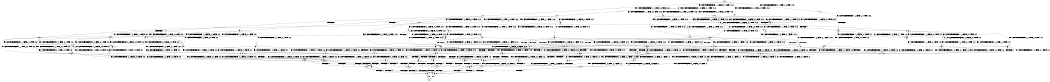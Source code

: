 digraph BCG {
size = "7, 10.5";
center = TRUE;
node [shape = circle];
0 [peripheries = 2];
0 -> 1 [label = "EX !0 !ATOMIC_EXCH_BRANCH (2, +1, TRUE, +0, 2, TRUE) !:0:1:2:"];
0 -> 2 [label = "EX !1 !ATOMIC_EXCH_BRANCH (1, +1, TRUE, +0, 2, TRUE) !:0:1:2:"];
0 -> 3 [label = "EX !2 !ATOMIC_EXCH_BRANCH (1, +0, FALSE, +0, 1, TRUE) !:0:1:2:"];
0 -> 4 [label = "EX !0 !ATOMIC_EXCH_BRANCH (2, +1, TRUE, +0, 2, TRUE) !:0:1:2:"];
1 -> 5 [label = "EX !2 !ATOMIC_EXCH_BRANCH (1, +0, FALSE, +0, 1, TRUE) !:0:1:2:"];
2 -> 6 [label = "EX !0 !ATOMIC_EXCH_BRANCH (2, +1, TRUE, +0, 2, TRUE) !:0:1:2:"];
2 -> 7 [label = "TERMINATE !1"];
2 -> 8 [label = "EX !2 !ATOMIC_EXCH_BRANCH (1, +0, FALSE, +0, 1, FALSE) !:0:1:2:"];
2 -> 9 [label = "EX !0 !ATOMIC_EXCH_BRANCH (2, +1, TRUE, +0, 2, TRUE) !:0:1:2:"];
3 -> 10 [label = "EX !0 !ATOMIC_EXCH_BRANCH (2, +1, TRUE, +0, 2, TRUE) !:0:1:2:"];
3 -> 11 [label = "EX !1 !ATOMIC_EXCH_BRANCH (1, +1, TRUE, +0, 2, TRUE) !:0:1:2:"];
3 -> 12 [label = "EX !0 !ATOMIC_EXCH_BRANCH (2, +1, TRUE, +0, 2, TRUE) !:0:1:2:"];
3 -> 3 [label = "EX !2 !ATOMIC_EXCH_BRANCH (1, +0, FALSE, +0, 1, TRUE) !:0:1:2:"];
4 -> 5 [label = "EX !2 !ATOMIC_EXCH_BRANCH (1, +0, FALSE, +0, 1, TRUE) !:0:1:2:"];
4 -> 13 [label = "TERMINATE !0"];
4 -> 14 [label = "EX !1 !ATOMIC_EXCH_BRANCH (1, +1, TRUE, +0, 2, TRUE) !:0:1:2:"];
4 -> 15 [label = "EX !2 !ATOMIC_EXCH_BRANCH (1, +0, FALSE, +0, 1, TRUE) !:0:1:2:"];
5 -> 16 [label = "EX !1 !ATOMIC_EXCH_BRANCH (1, +1, TRUE, +0, 2, TRUE) !:0:1:2:"];
6 -> 17 [label = "EX !2 !ATOMIC_EXCH_BRANCH (1, +0, FALSE, +0, 1, FALSE) !:0:1:2:"];
7 -> 18 [label = "EX !0 !ATOMIC_EXCH_BRANCH (2, +1, TRUE, +0, 2, TRUE) !:0:2:"];
7 -> 19 [label = "EX !2 !ATOMIC_EXCH_BRANCH (1, +0, FALSE, +0, 1, FALSE) !:0:2:"];
7 -> 20 [label = "EX !0 !ATOMIC_EXCH_BRANCH (2, +1, TRUE, +0, 2, TRUE) !:0:2:"];
8 -> 21 [label = "EX !2 !ATOMIC_EXCH_BRANCH (2, +0, FALSE, +0, 2, TRUE) !:0:1:2:"];
8 -> 22 [label = "TERMINATE !1"];
8 -> 23 [label = "EX !0 !ATOMIC_EXCH_BRANCH (2, +1, TRUE, +0, 2, TRUE) !:0:1:2:"];
8 -> 24 [label = "EX !2 !ATOMIC_EXCH_BRANCH (2, +0, FALSE, +0, 2, TRUE) !:0:1:2:"];
9 -> 17 [label = "EX !2 !ATOMIC_EXCH_BRANCH (1, +0, FALSE, +0, 1, FALSE) !:0:1:2:"];
9 -> 25 [label = "TERMINATE !1"];
9 -> 26 [label = "TERMINATE !0"];
9 -> 27 [label = "EX !2 !ATOMIC_EXCH_BRANCH (1, +0, FALSE, +0, 1, FALSE) !:0:1:2:"];
10 -> 5 [label = "EX !2 !ATOMIC_EXCH_BRANCH (1, +0, FALSE, +0, 1, TRUE) !:0:1:2:"];
11 -> 28 [label = "EX !2 !ATOMIC_EXCH_BRANCH (1, +0, FALSE, +0, 1, FALSE) !:0:1:2:"];
11 -> 29 [label = "TERMINATE !1"];
11 -> 30 [label = "EX !0 !ATOMIC_EXCH_BRANCH (2, +1, TRUE, +0, 2, TRUE) !:0:1:2:"];
11 -> 8 [label = "EX !2 !ATOMIC_EXCH_BRANCH (1, +0, FALSE, +0, 1, FALSE) !:0:1:2:"];
12 -> 5 [label = "EX !2 !ATOMIC_EXCH_BRANCH (1, +0, FALSE, +0, 1, TRUE) !:0:1:2:"];
12 -> 31 [label = "TERMINATE !0"];
12 -> 32 [label = "EX !1 !ATOMIC_EXCH_BRANCH (1, +1, TRUE, +0, 2, TRUE) !:0:1:2:"];
12 -> 15 [label = "EX !2 !ATOMIC_EXCH_BRANCH (1, +0, FALSE, +0, 1, TRUE) !:0:1:2:"];
13 -> 33 [label = "EX !2 !ATOMIC_EXCH_BRANCH (1, +0, FALSE, +0, 1, TRUE) !:1:2:"];
13 -> 34 [label = "EX !1 !ATOMIC_EXCH_BRANCH (1, +1, TRUE, +0, 2, TRUE) !:1:2:"];
13 -> 35 [label = "EX !2 !ATOMIC_EXCH_BRANCH (1, +0, FALSE, +0, 1, TRUE) !:1:2:"];
14 -> 17 [label = "EX !2 !ATOMIC_EXCH_BRANCH (1, +0, FALSE, +0, 1, FALSE) !:0:1:2:"];
14 -> 25 [label = "TERMINATE !1"];
14 -> 26 [label = "TERMINATE !0"];
14 -> 27 [label = "EX !2 !ATOMIC_EXCH_BRANCH (1, +0, FALSE, +0, 1, FALSE) !:0:1:2:"];
15 -> 16 [label = "EX !1 !ATOMIC_EXCH_BRANCH (1, +1, TRUE, +0, 2, TRUE) !:0:1:2:"];
15 -> 31 [label = "TERMINATE !0"];
15 -> 32 [label = "EX !1 !ATOMIC_EXCH_BRANCH (1, +1, TRUE, +0, 2, TRUE) !:0:1:2:"];
15 -> 15 [label = "EX !2 !ATOMIC_EXCH_BRANCH (1, +0, FALSE, +0, 1, TRUE) !:0:1:2:"];
16 -> 17 [label = "EX !2 !ATOMIC_EXCH_BRANCH (1, +0, FALSE, +0, 1, FALSE) !:0:1:2:"];
17 -> 36 [label = "EX !2 !ATOMIC_EXCH_BRANCH (2, +0, FALSE, +0, 2, FALSE) !:0:1:2:"];
18 -> 37 [label = "EX !2 !ATOMIC_EXCH_BRANCH (1, +0, FALSE, +0, 1, FALSE) !:0:2:"];
19 -> 38 [label = "EX !2 !ATOMIC_EXCH_BRANCH (2, +0, FALSE, +0, 2, TRUE) !:0:2:"];
19 -> 39 [label = "EX !0 !ATOMIC_EXCH_BRANCH (2, +1, TRUE, +0, 2, TRUE) !:0:2:"];
19 -> 40 [label = "EX !2 !ATOMIC_EXCH_BRANCH (2, +0, FALSE, +0, 2, TRUE) !:0:2:"];
20 -> 37 [label = "EX !2 !ATOMIC_EXCH_BRANCH (1, +0, FALSE, +0, 1, FALSE) !:0:2:"];
20 -> 41 [label = "TERMINATE !0"];
20 -> 42 [label = "EX !2 !ATOMIC_EXCH_BRANCH (1, +0, FALSE, +0, 1, FALSE) !:0:2:"];
21 -> 43 [label = "EX !0 !ATOMIC_EXCH_BRANCH (2, +1, TRUE, +0, 2, TRUE) !:0:1:2:"];
22 -> 38 [label = "EX !2 !ATOMIC_EXCH_BRANCH (2, +0, FALSE, +0, 2, TRUE) !:0:2:"];
22 -> 39 [label = "EX !0 !ATOMIC_EXCH_BRANCH (2, +1, TRUE, +0, 2, TRUE) !:0:2:"];
22 -> 40 [label = "EX !2 !ATOMIC_EXCH_BRANCH (2, +0, FALSE, +0, 2, TRUE) !:0:2:"];
23 -> 36 [label = "EX !2 !ATOMIC_EXCH_BRANCH (2, +0, FALSE, +0, 2, FALSE) !:0:1:2:"];
23 -> 44 [label = "TERMINATE !1"];
23 -> 45 [label = "TERMINATE !0"];
23 -> 46 [label = "EX !2 !ATOMIC_EXCH_BRANCH (2, +0, FALSE, +0, 2, FALSE) !:0:1:2:"];
24 -> 43 [label = "EX !0 !ATOMIC_EXCH_BRANCH (2, +1, TRUE, +0, 2, TRUE) !:0:1:2:"];
24 -> 22 [label = "TERMINATE !1"];
24 -> 23 [label = "EX !0 !ATOMIC_EXCH_BRANCH (2, +1, TRUE, +0, 2, TRUE) !:0:1:2:"];
24 -> 24 [label = "EX !2 !ATOMIC_EXCH_BRANCH (2, +0, FALSE, +0, 2, TRUE) !:0:1:2:"];
25 -> 37 [label = "EX !2 !ATOMIC_EXCH_BRANCH (1, +0, FALSE, +0, 1, FALSE) !:0:2:"];
25 -> 41 [label = "TERMINATE !0"];
25 -> 42 [label = "EX !2 !ATOMIC_EXCH_BRANCH (1, +0, FALSE, +0, 1, FALSE) !:0:2:"];
26 -> 47 [label = "EX !2 !ATOMIC_EXCH_BRANCH (1, +0, FALSE, +0, 1, FALSE) !:1:2:"];
26 -> 41 [label = "TERMINATE !1"];
26 -> 48 [label = "EX !2 !ATOMIC_EXCH_BRANCH (1, +0, FALSE, +0, 1, FALSE) !:1:2:"];
27 -> 36 [label = "EX !2 !ATOMIC_EXCH_BRANCH (2, +0, FALSE, +0, 2, FALSE) !:0:1:2:"];
27 -> 44 [label = "TERMINATE !1"];
27 -> 45 [label = "TERMINATE !0"];
27 -> 46 [label = "EX !2 !ATOMIC_EXCH_BRANCH (2, +0, FALSE, +0, 2, FALSE) !:0:1:2:"];
28 -> 21 [label = "EX !2 !ATOMIC_EXCH_BRANCH (2, +0, FALSE, +0, 2, TRUE) !:0:1:2:"];
29 -> 49 [label = "EX !2 !ATOMIC_EXCH_BRANCH (1, +0, FALSE, +0, 1, FALSE) !:0:2:"];
29 -> 50 [label = "EX !0 !ATOMIC_EXCH_BRANCH (2, +1, TRUE, +0, 2, TRUE) !:0:2:"];
29 -> 19 [label = "EX !2 !ATOMIC_EXCH_BRANCH (1, +0, FALSE, +0, 1, FALSE) !:0:2:"];
30 -> 17 [label = "EX !2 !ATOMIC_EXCH_BRANCH (1, +0, FALSE, +0, 1, FALSE) !:0:1:2:"];
30 -> 51 [label = "TERMINATE !1"];
30 -> 52 [label = "TERMINATE !0"];
30 -> 27 [label = "EX !2 !ATOMIC_EXCH_BRANCH (1, +0, FALSE, +0, 1, FALSE) !:0:1:2:"];
31 -> 33 [label = "EX !2 !ATOMIC_EXCH_BRANCH (1, +0, FALSE, +0, 1, TRUE) !:1:2:"];
31 -> 53 [label = "EX !1 !ATOMIC_EXCH_BRANCH (1, +1, TRUE, +0, 2, TRUE) !:1:2:"];
31 -> 35 [label = "EX !2 !ATOMIC_EXCH_BRANCH (1, +0, FALSE, +0, 1, TRUE) !:1:2:"];
32 -> 17 [label = "EX !2 !ATOMIC_EXCH_BRANCH (1, +0, FALSE, +0, 1, FALSE) !:0:1:2:"];
32 -> 51 [label = "TERMINATE !1"];
32 -> 52 [label = "TERMINATE !0"];
32 -> 27 [label = "EX !2 !ATOMIC_EXCH_BRANCH (1, +0, FALSE, +0, 1, FALSE) !:0:1:2:"];
33 -> 54 [label = "EX !1 !ATOMIC_EXCH_BRANCH (1, +1, TRUE, +0, 2, TRUE) !:1:2:"];
34 -> 47 [label = "EX !2 !ATOMIC_EXCH_BRANCH (1, +0, FALSE, +0, 1, FALSE) !:1:2:"];
34 -> 41 [label = "TERMINATE !1"];
34 -> 48 [label = "EX !2 !ATOMIC_EXCH_BRANCH (1, +0, FALSE, +0, 1, FALSE) !:1:2:"];
35 -> 54 [label = "EX !1 !ATOMIC_EXCH_BRANCH (1, +1, TRUE, +0, 2, TRUE) !:1:2:"];
35 -> 53 [label = "EX !1 !ATOMIC_EXCH_BRANCH (1, +1, TRUE, +0, 2, TRUE) !:1:2:"];
35 -> 35 [label = "EX !2 !ATOMIC_EXCH_BRANCH (1, +0, FALSE, +0, 1, TRUE) !:1:2:"];
36 -> 55 [label = "TERMINATE !0"];
37 -> 56 [label = "EX !2 !ATOMIC_EXCH_BRANCH (2, +0, FALSE, +0, 2, FALSE) !:0:2:"];
38 -> 57 [label = "EX !0 !ATOMIC_EXCH_BRANCH (2, +1, TRUE, +0, 2, TRUE) !:0:2:"];
39 -> 56 [label = "EX !2 !ATOMIC_EXCH_BRANCH (2, +0, FALSE, +0, 2, FALSE) !:0:2:"];
39 -> 58 [label = "TERMINATE !0"];
39 -> 59 [label = "EX !2 !ATOMIC_EXCH_BRANCH (2, +0, FALSE, +0, 2, FALSE) !:0:2:"];
40 -> 57 [label = "EX !0 !ATOMIC_EXCH_BRANCH (2, +1, TRUE, +0, 2, TRUE) !:0:2:"];
40 -> 39 [label = "EX !0 !ATOMIC_EXCH_BRANCH (2, +1, TRUE, +0, 2, TRUE) !:0:2:"];
40 -> 40 [label = "EX !2 !ATOMIC_EXCH_BRANCH (2, +0, FALSE, +0, 2, TRUE) !:0:2:"];
41 -> 60 [label = "EX !2 !ATOMIC_EXCH_BRANCH (1, +0, FALSE, +0, 1, FALSE) !:2:"];
41 -> 61 [label = "EX !2 !ATOMIC_EXCH_BRANCH (1, +0, FALSE, +0, 1, FALSE) !:2:"];
42 -> 56 [label = "EX !2 !ATOMIC_EXCH_BRANCH (2, +0, FALSE, +0, 2, FALSE) !:0:2:"];
42 -> 58 [label = "TERMINATE !0"];
42 -> 59 [label = "EX !2 !ATOMIC_EXCH_BRANCH (2, +0, FALSE, +0, 2, FALSE) !:0:2:"];
43 -> 36 [label = "EX !2 !ATOMIC_EXCH_BRANCH (2, +0, FALSE, +0, 2, FALSE) !:0:1:2:"];
44 -> 56 [label = "EX !2 !ATOMIC_EXCH_BRANCH (2, +0, FALSE, +0, 2, FALSE) !:0:2:"];
44 -> 58 [label = "TERMINATE !0"];
44 -> 59 [label = "EX !2 !ATOMIC_EXCH_BRANCH (2, +0, FALSE, +0, 2, FALSE) !:0:2:"];
45 -> 62 [label = "EX !2 !ATOMIC_EXCH_BRANCH (2, +0, FALSE, +0, 2, FALSE) !:1:2:"];
45 -> 58 [label = "TERMINATE !1"];
45 -> 63 [label = "EX !2 !ATOMIC_EXCH_BRANCH (2, +0, FALSE, +0, 2, FALSE) !:1:2:"];
46 -> 55 [label = "TERMINATE !0"];
46 -> 64 [label = "TERMINATE !1"];
46 -> 65 [label = "TERMINATE !2"];
46 -> 66 [label = "TERMINATE !0"];
47 -> 62 [label = "EX !2 !ATOMIC_EXCH_BRANCH (2, +0, FALSE, +0, 2, FALSE) !:1:2:"];
48 -> 62 [label = "EX !2 !ATOMIC_EXCH_BRANCH (2, +0, FALSE, +0, 2, FALSE) !:1:2:"];
48 -> 58 [label = "TERMINATE !1"];
48 -> 63 [label = "EX !2 !ATOMIC_EXCH_BRANCH (2, +0, FALSE, +0, 2, FALSE) !:1:2:"];
49 -> 38 [label = "EX !2 !ATOMIC_EXCH_BRANCH (2, +0, FALSE, +0, 2, TRUE) !:0:2:"];
50 -> 37 [label = "EX !2 !ATOMIC_EXCH_BRANCH (1, +0, FALSE, +0, 1, FALSE) !:0:2:"];
50 -> 67 [label = "TERMINATE !0"];
50 -> 42 [label = "EX !2 !ATOMIC_EXCH_BRANCH (1, +0, FALSE, +0, 1, FALSE) !:0:2:"];
51 -> 37 [label = "EX !2 !ATOMIC_EXCH_BRANCH (1, +0, FALSE, +0, 1, FALSE) !:0:2:"];
51 -> 67 [label = "TERMINATE !0"];
51 -> 42 [label = "EX !2 !ATOMIC_EXCH_BRANCH (1, +0, FALSE, +0, 1, FALSE) !:0:2:"];
52 -> 47 [label = "EX !2 !ATOMIC_EXCH_BRANCH (1, +0, FALSE, +0, 1, FALSE) !:1:2:"];
52 -> 67 [label = "TERMINATE !1"];
52 -> 48 [label = "EX !2 !ATOMIC_EXCH_BRANCH (1, +0, FALSE, +0, 1, FALSE) !:1:2:"];
53 -> 47 [label = "EX !2 !ATOMIC_EXCH_BRANCH (1, +0, FALSE, +0, 1, FALSE) !:1:2:"];
53 -> 67 [label = "TERMINATE !1"];
53 -> 48 [label = "EX !2 !ATOMIC_EXCH_BRANCH (1, +0, FALSE, +0, 1, FALSE) !:1:2:"];
54 -> 47 [label = "EX !2 !ATOMIC_EXCH_BRANCH (1, +0, FALSE, +0, 1, FALSE) !:1:2:"];
55 -> 68 [label = "TERMINATE !2"];
56 -> 69 [label = "TERMINATE !0"];
57 -> 56 [label = "EX !2 !ATOMIC_EXCH_BRANCH (2, +0, FALSE, +0, 2, FALSE) !:0:2:"];
58 -> 70 [label = "EX !2 !ATOMIC_EXCH_BRANCH (2, +0, FALSE, +0, 2, FALSE) !:2:"];
58 -> 71 [label = "EX !2 !ATOMIC_EXCH_BRANCH (2, +0, FALSE, +0, 2, FALSE) !:2:"];
59 -> 69 [label = "TERMINATE !0"];
59 -> 72 [label = "TERMINATE !2"];
59 -> 73 [label = "TERMINATE !0"];
60 -> 70 [label = "EX !2 !ATOMIC_EXCH_BRANCH (2, +0, FALSE, +0, 2, FALSE) !:2:"];
61 -> 70 [label = "EX !2 !ATOMIC_EXCH_BRANCH (2, +0, FALSE, +0, 2, FALSE) !:2:"];
61 -> 71 [label = "EX !2 !ATOMIC_EXCH_BRANCH (2, +0, FALSE, +0, 2, FALSE) !:2:"];
62 -> 68 [label = "TERMINATE !2"];
63 -> 68 [label = "TERMINATE !2"];
63 -> 73 [label = "TERMINATE !1"];
63 -> 74 [label = "TERMINATE !2"];
64 -> 69 [label = "TERMINATE !0"];
64 -> 72 [label = "TERMINATE !2"];
64 -> 73 [label = "TERMINATE !0"];
65 -> 68 [label = "TERMINATE !0"];
65 -> 72 [label = "TERMINATE !1"];
65 -> 74 [label = "TERMINATE !0"];
66 -> 68 [label = "TERMINATE !2"];
66 -> 73 [label = "TERMINATE !1"];
66 -> 74 [label = "TERMINATE !2"];
67 -> 60 [label = "EX !2 !ATOMIC_EXCH_BRANCH (1, +0, FALSE, +0, 1, FALSE) !:2:"];
67 -> 61 [label = "EX !2 !ATOMIC_EXCH_BRANCH (1, +0, FALSE, +0, 1, FALSE) !:2:"];
68 -> 75 [label = "TERMINATE !1"];
69 -> 75 [label = "TERMINATE !2"];
70 -> 75 [label = "TERMINATE !2"];
71 -> 75 [label = "TERMINATE !2"];
71 -> 76 [label = "TERMINATE !2"];
72 -> 75 [label = "TERMINATE !0"];
72 -> 76 [label = "TERMINATE !0"];
73 -> 75 [label = "TERMINATE !2"];
73 -> 76 [label = "TERMINATE !2"];
74 -> 75 [label = "TERMINATE !1"];
74 -> 76 [label = "TERMINATE !1"];
75 -> 77 [label = "exit"];
76 -> 77 [label = "exit"];
}
